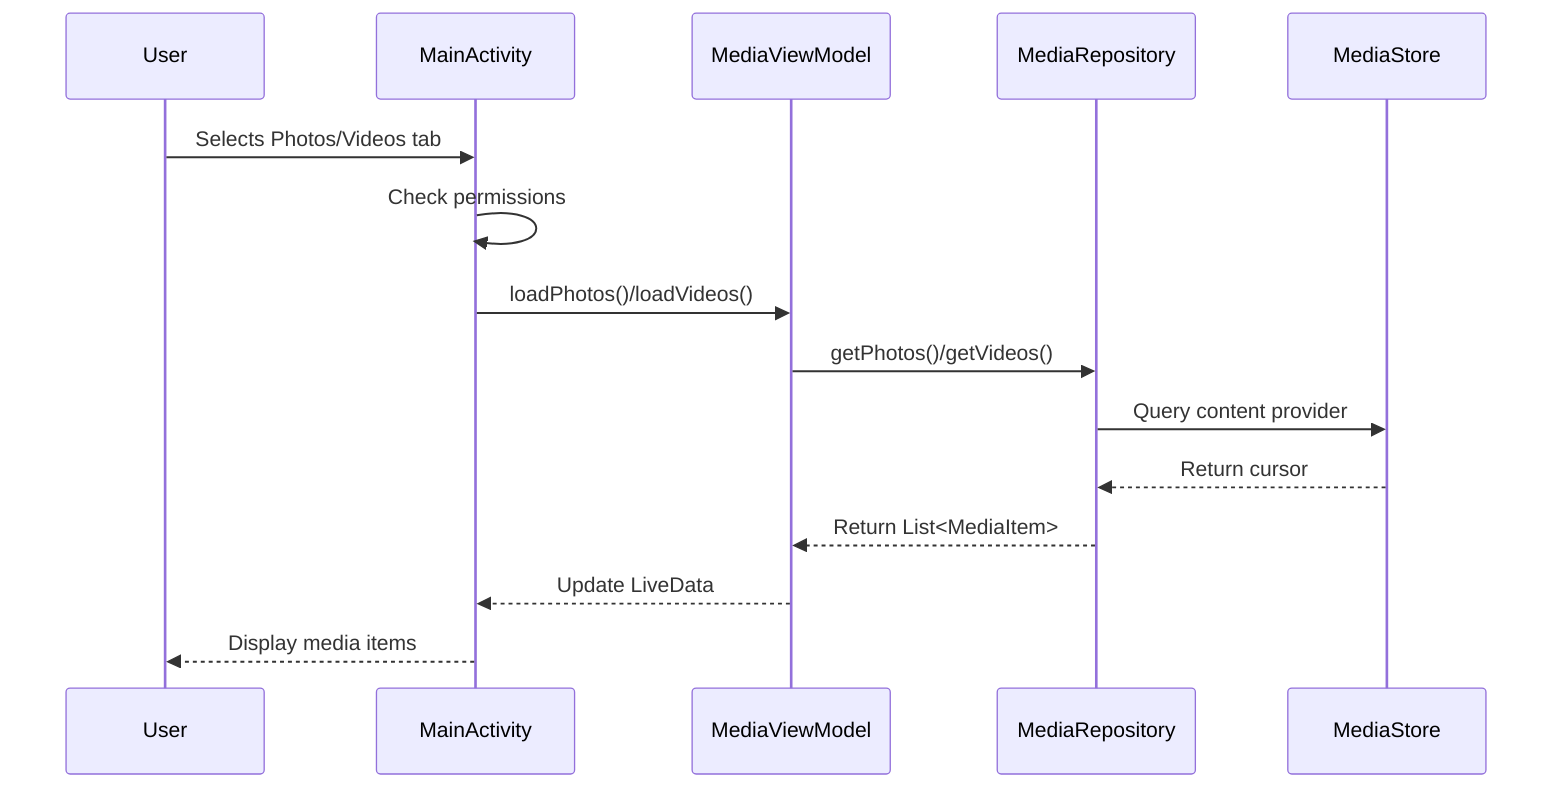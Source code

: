 sequenceDiagram
    participant User
    participant MainActivity
    participant MediaViewModel
    participant MediaRepository
    participant MediaStore
    
    User->>MainActivity: Selects Photos/Videos tab
    MainActivity->>MainActivity: Check permissions
    MainActivity->>MediaViewModel: loadPhotos()/loadVideos()
    MediaViewModel->>MediaRepository: getPhotos()/getVideos()
    MediaRepository->>MediaStore: Query content provider
    MediaStore-->>MediaRepository: Return cursor
    MediaRepository-->>MediaViewModel: Return List<MediaItem>
    MediaViewModel-->>MainActivity: Update LiveData
    MainActivity-->>User: Display media items